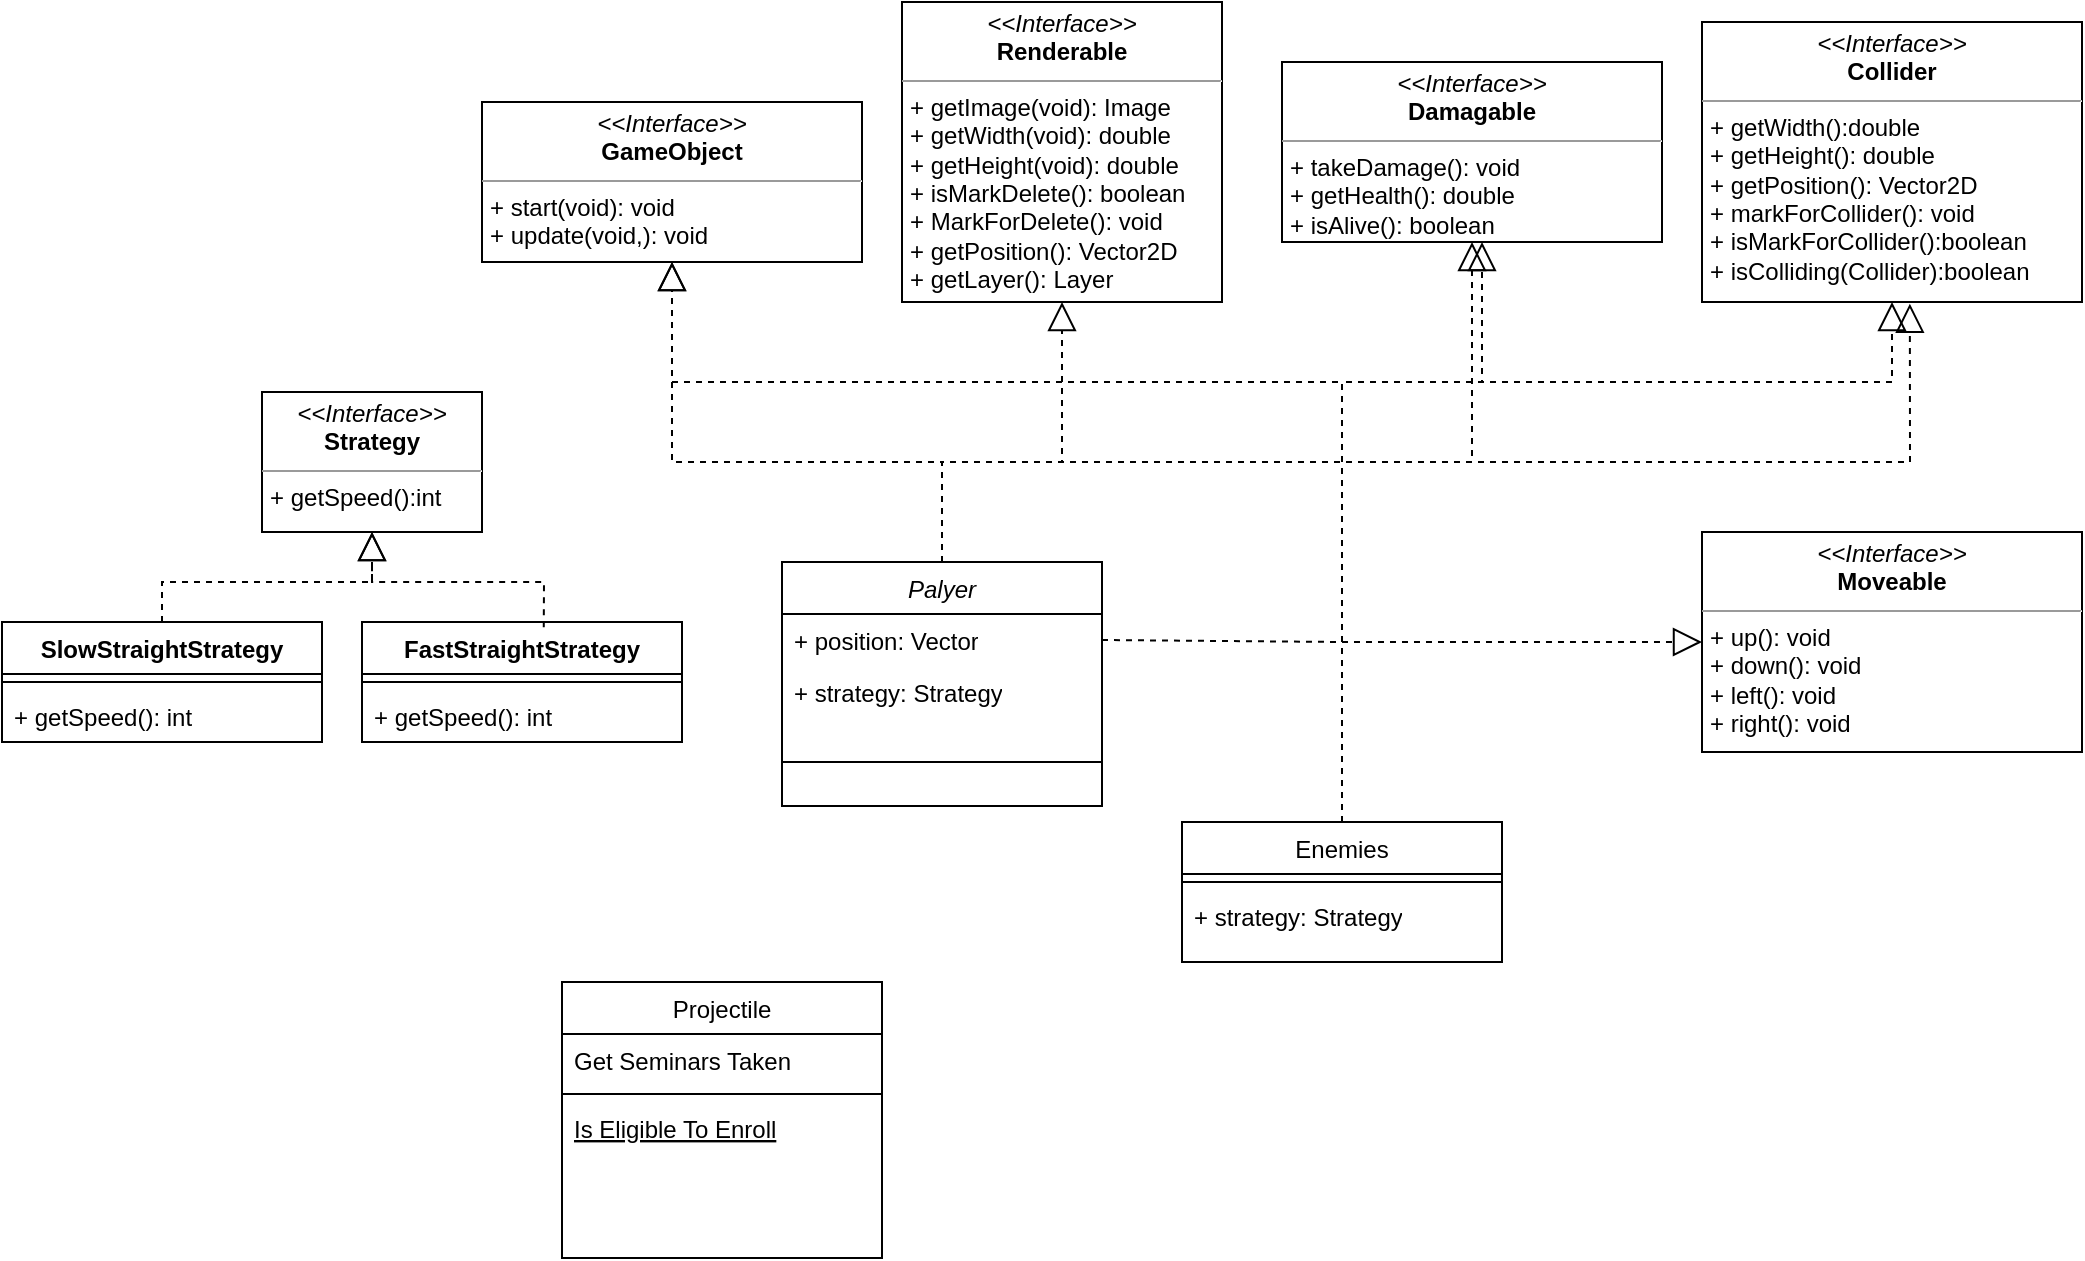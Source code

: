 <mxfile version="21.3.8" type="github">
  <diagram id="C5RBs43oDa-KdzZeNtuy" name="Page-1">
    <mxGraphModel dx="2044" dy="509" grid="1" gridSize="10" guides="1" tooltips="1" connect="1" arrows="1" fold="1" page="1" pageScale="1" pageWidth="827" pageHeight="1169" math="0" shadow="0">
      <root>
        <mxCell id="WIyWlLk6GJQsqaUBKTNV-0" />
        <mxCell id="WIyWlLk6GJQsqaUBKTNV-1" parent="WIyWlLk6GJQsqaUBKTNV-0" />
        <mxCell id="zkfFHV4jXpPFQw0GAbJ--0" value="Palyer" style="swimlane;fontStyle=2;align=center;verticalAlign=top;childLayout=stackLayout;horizontal=1;startSize=26;horizontalStack=0;resizeParent=1;resizeLast=0;collapsible=1;marginBottom=0;rounded=0;shadow=0;strokeWidth=1;" parent="WIyWlLk6GJQsqaUBKTNV-1" vertex="1">
          <mxGeometry x="200" y="280" width="160" height="122" as="geometry">
            <mxRectangle x="230" y="140" width="160" height="26" as="alternateBounds" />
          </mxGeometry>
        </mxCell>
        <mxCell id="wvUIx9EUSzUpLCrMTZV1-17" value="+ position: Vector" style="text;strokeColor=none;fillColor=none;align=left;verticalAlign=top;spacingLeft=4;spacingRight=4;overflow=hidden;rotatable=0;points=[[0,0.5],[1,0.5]];portConstraint=eastwest;whiteSpace=wrap;html=1;" vertex="1" parent="zkfFHV4jXpPFQw0GAbJ--0">
          <mxGeometry y="26" width="160" height="26" as="geometry" />
        </mxCell>
        <mxCell id="wvUIx9EUSzUpLCrMTZV1-38" value="+ strategy: Strategy" style="text;strokeColor=none;fillColor=none;align=left;verticalAlign=top;spacingLeft=4;spacingRight=4;overflow=hidden;rotatable=0;points=[[0,0.5],[1,0.5]];portConstraint=eastwest;whiteSpace=wrap;html=1;" vertex="1" parent="zkfFHV4jXpPFQw0GAbJ--0">
          <mxGeometry y="52" width="160" height="26" as="geometry" />
        </mxCell>
        <mxCell id="zkfFHV4jXpPFQw0GAbJ--4" value="" style="line;html=1;strokeWidth=1;align=left;verticalAlign=middle;spacingTop=-1;spacingLeft=3;spacingRight=3;rotatable=0;labelPosition=right;points=[];portConstraint=eastwest;" parent="zkfFHV4jXpPFQw0GAbJ--0" vertex="1">
          <mxGeometry y="78" width="160" height="44" as="geometry" />
        </mxCell>
        <mxCell id="zkfFHV4jXpPFQw0GAbJ--6" value="Projectile" style="swimlane;fontStyle=0;align=center;verticalAlign=top;childLayout=stackLayout;horizontal=1;startSize=26;horizontalStack=0;resizeParent=1;resizeLast=0;collapsible=1;marginBottom=0;rounded=0;shadow=0;strokeWidth=1;" parent="WIyWlLk6GJQsqaUBKTNV-1" vertex="1">
          <mxGeometry x="90" y="490" width="160" height="138" as="geometry">
            <mxRectangle x="130" y="380" width="160" height="26" as="alternateBounds" />
          </mxGeometry>
        </mxCell>
        <mxCell id="zkfFHV4jXpPFQw0GAbJ--11" value="Get Seminars Taken" style="text;align=left;verticalAlign=top;spacingLeft=4;spacingRight=4;overflow=hidden;rotatable=0;points=[[0,0.5],[1,0.5]];portConstraint=eastwest;" parent="zkfFHV4jXpPFQw0GAbJ--6" vertex="1">
          <mxGeometry y="26" width="160" height="26" as="geometry" />
        </mxCell>
        <mxCell id="zkfFHV4jXpPFQw0GAbJ--9" value="" style="line;html=1;strokeWidth=1;align=left;verticalAlign=middle;spacingTop=-1;spacingLeft=3;spacingRight=3;rotatable=0;labelPosition=right;points=[];portConstraint=eastwest;" parent="zkfFHV4jXpPFQw0GAbJ--6" vertex="1">
          <mxGeometry y="52" width="160" height="8" as="geometry" />
        </mxCell>
        <mxCell id="zkfFHV4jXpPFQw0GAbJ--10" value="Is Eligible To Enroll" style="text;align=left;verticalAlign=top;spacingLeft=4;spacingRight=4;overflow=hidden;rotatable=0;points=[[0,0.5],[1,0.5]];portConstraint=eastwest;fontStyle=4" parent="zkfFHV4jXpPFQw0GAbJ--6" vertex="1">
          <mxGeometry y="60" width="160" height="26" as="geometry" />
        </mxCell>
        <mxCell id="zkfFHV4jXpPFQw0GAbJ--13" value="Enemies" style="swimlane;fontStyle=0;align=center;verticalAlign=top;childLayout=stackLayout;horizontal=1;startSize=26;horizontalStack=0;resizeParent=1;resizeLast=0;collapsible=1;marginBottom=0;rounded=0;shadow=0;strokeWidth=1;" parent="WIyWlLk6GJQsqaUBKTNV-1" vertex="1">
          <mxGeometry x="400" y="410" width="160" height="70" as="geometry">
            <mxRectangle x="340" y="380" width="170" height="26" as="alternateBounds" />
          </mxGeometry>
        </mxCell>
        <mxCell id="zkfFHV4jXpPFQw0GAbJ--15" value="" style="line;html=1;strokeWidth=1;align=left;verticalAlign=middle;spacingTop=-1;spacingLeft=3;spacingRight=3;rotatable=0;labelPosition=right;points=[];portConstraint=eastwest;" parent="zkfFHV4jXpPFQw0GAbJ--13" vertex="1">
          <mxGeometry y="26" width="160" height="8" as="geometry" />
        </mxCell>
        <mxCell id="wvUIx9EUSzUpLCrMTZV1-39" value="+ strategy: Strategy" style="text;strokeColor=none;fillColor=none;align=left;verticalAlign=top;spacingLeft=4;spacingRight=4;overflow=hidden;rotatable=0;points=[[0,0.5],[1,0.5]];portConstraint=eastwest;whiteSpace=wrap;html=1;" vertex="1" parent="zkfFHV4jXpPFQw0GAbJ--13">
          <mxGeometry y="34" width="160" height="26" as="geometry" />
        </mxCell>
        <mxCell id="wvUIx9EUSzUpLCrMTZV1-3" value="&lt;p style=&quot;margin:0px;margin-top:4px;text-align:center;&quot;&gt;&lt;i&gt;&amp;lt;&amp;lt;Interface&amp;gt;&amp;gt;&lt;/i&gt;&lt;br&gt;&lt;b&gt;GameObject&lt;/b&gt;&lt;/p&gt;&lt;hr size=&quot;1&quot;&gt;&lt;p style=&quot;margin:0px;margin-left:4px;&quot;&gt;&lt;/p&gt;&lt;p style=&quot;margin:0px;margin-left:4px;&quot;&gt;+ start(void): void&lt;br&gt;+ update(void,): void&lt;/p&gt;" style="verticalAlign=top;align=left;overflow=fill;fontSize=12;fontFamily=Helvetica;html=1;whiteSpace=wrap;" vertex="1" parent="WIyWlLk6GJQsqaUBKTNV-1">
          <mxGeometry x="50" y="50" width="190" height="80" as="geometry" />
        </mxCell>
        <mxCell id="wvUIx9EUSzUpLCrMTZV1-4" value="&lt;p style=&quot;margin:0px;margin-top:4px;text-align:center;&quot;&gt;&lt;i&gt;&amp;lt;&amp;lt;Interface&amp;gt;&amp;gt;&lt;/i&gt;&lt;br&gt;&lt;b&gt;Renderable&lt;/b&gt;&lt;/p&gt;&lt;hr size=&quot;1&quot;&gt;&lt;p style=&quot;margin:0px;margin-left:4px;&quot;&gt;&lt;/p&gt;&lt;p style=&quot;margin:0px;margin-left:4px;&quot;&gt;+ getImage(void): Image&lt;br&gt;+ getWidth(void): double&lt;/p&gt;&lt;p style=&quot;margin:0px;margin-left:4px;&quot;&gt;+ getHeight(void): double&lt;/p&gt;&lt;p style=&quot;margin:0px;margin-left:4px;&quot;&gt;+ isMarkDelete(): boolean&lt;/p&gt;&lt;p style=&quot;margin:0px;margin-left:4px;&quot;&gt;+ MarkForDelete(): void&lt;/p&gt;&lt;p style=&quot;margin:0px;margin-left:4px;&quot;&gt;+ getPosition(): Vector2D&lt;/p&gt;&lt;p style=&quot;margin:0px;margin-left:4px;&quot;&gt;+ getLayer(): Layer&lt;/p&gt;" style="verticalAlign=top;align=left;overflow=fill;fontSize=12;fontFamily=Helvetica;html=1;whiteSpace=wrap;" vertex="1" parent="WIyWlLk6GJQsqaUBKTNV-1">
          <mxGeometry x="260" width="160" height="150" as="geometry" />
        </mxCell>
        <mxCell id="wvUIx9EUSzUpLCrMTZV1-6" value="&lt;p style=&quot;margin:0px;margin-top:4px;text-align:center;&quot;&gt;&lt;i&gt;&amp;lt;&amp;lt;Interface&amp;gt;&amp;gt;&lt;/i&gt;&lt;br&gt;&lt;b&gt;Moveable&lt;/b&gt;&lt;/p&gt;&lt;hr size=&quot;1&quot;&gt;&lt;p style=&quot;margin:0px;margin-left:4px;&quot;&gt;+ up(): void&lt;br&gt;+ down(): void&lt;/p&gt;&lt;p style=&quot;margin:0px;margin-left:4px;&quot;&gt;+ left(): void&lt;/p&gt;&lt;p style=&quot;margin:0px;margin-left:4px;&quot;&gt;+ right(): void&lt;/p&gt;" style="verticalAlign=top;align=left;overflow=fill;fontSize=12;fontFamily=Helvetica;html=1;whiteSpace=wrap;" vertex="1" parent="WIyWlLk6GJQsqaUBKTNV-1">
          <mxGeometry x="660" y="265" width="190" height="110" as="geometry" />
        </mxCell>
        <mxCell id="wvUIx9EUSzUpLCrMTZV1-7" value="&lt;p style=&quot;margin:0px;margin-top:4px;text-align:center;&quot;&gt;&lt;i&gt;&amp;lt;&amp;lt;Interface&amp;gt;&amp;gt;&lt;/i&gt;&lt;br&gt;&lt;b&gt;Collider&lt;/b&gt;&lt;/p&gt;&lt;hr size=&quot;1&quot;&gt;&lt;p style=&quot;margin:0px;margin-left:4px;&quot;&gt;+ getWidth():double&amp;nbsp;&lt;br&gt;+ getHeight(): double&lt;/p&gt;&lt;p style=&quot;margin:0px;margin-left:4px;&quot;&gt;+ getPosition(): Vector2D&lt;/p&gt;&lt;p style=&quot;margin:0px;margin-left:4px;&quot;&gt;+ markForCollider(): void&lt;/p&gt;&lt;p style=&quot;margin:0px;margin-left:4px;&quot;&gt;+ isMarkForCollider():boolean&lt;/p&gt;&lt;p style=&quot;margin:0px;margin-left:4px;&quot;&gt;+ isColliding(Collider):boolean&lt;/p&gt;" style="verticalAlign=top;align=left;overflow=fill;fontSize=12;fontFamily=Helvetica;html=1;whiteSpace=wrap;" vertex="1" parent="WIyWlLk6GJQsqaUBKTNV-1">
          <mxGeometry x="660" y="10" width="190" height="140" as="geometry" />
        </mxCell>
        <mxCell id="wvUIx9EUSzUpLCrMTZV1-9" value="" style="endArrow=block;dashed=1;endFill=0;endSize=12;html=1;rounded=0;exitX=0.5;exitY=0;exitDx=0;exitDy=0;entryX=0.5;entryY=1;entryDx=0;entryDy=0;" edge="1" parent="WIyWlLk6GJQsqaUBKTNV-1" source="zkfFHV4jXpPFQw0GAbJ--0" target="wvUIx9EUSzUpLCrMTZV1-3">
          <mxGeometry width="160" relative="1" as="geometry">
            <mxPoint x="330" y="220" as="sourcePoint" />
            <mxPoint x="490" y="220" as="targetPoint" />
            <Array as="points">
              <mxPoint x="280" y="230" />
              <mxPoint x="145" y="230" />
            </Array>
          </mxGeometry>
        </mxCell>
        <mxCell id="wvUIx9EUSzUpLCrMTZV1-11" value="" style="endArrow=block;dashed=1;endFill=0;endSize=12;html=1;rounded=0;exitX=0.5;exitY=0;exitDx=0;exitDy=0;entryX=0.5;entryY=1;entryDx=0;entryDy=0;" edge="1" parent="WIyWlLk6GJQsqaUBKTNV-1" source="zkfFHV4jXpPFQw0GAbJ--0" target="wvUIx9EUSzUpLCrMTZV1-4">
          <mxGeometry width="160" relative="1" as="geometry">
            <mxPoint x="290" y="250" as="sourcePoint" />
            <mxPoint x="155" y="130" as="targetPoint" />
            <Array as="points">
              <mxPoint x="280" y="230" />
              <mxPoint x="340" y="230" />
            </Array>
          </mxGeometry>
        </mxCell>
        <mxCell id="wvUIx9EUSzUpLCrMTZV1-12" value="&lt;p style=&quot;margin:0px;margin-top:4px;text-align:center;&quot;&gt;&lt;i&gt;&amp;lt;&amp;lt;Interface&amp;gt;&amp;gt;&lt;/i&gt;&lt;br&gt;&lt;b&gt;Damagable&lt;/b&gt;&lt;/p&gt;&lt;hr size=&quot;1&quot;&gt;&lt;p style=&quot;margin:0px;margin-left:4px;&quot;&gt;+ takeDamage(): void&lt;br&gt;+ getHealth(): double&lt;/p&gt;&lt;p style=&quot;margin:0px;margin-left:4px;&quot;&gt;+ isAlive(): boolean&lt;/p&gt;" style="verticalAlign=top;align=left;overflow=fill;fontSize=12;fontFamily=Helvetica;html=1;whiteSpace=wrap;" vertex="1" parent="WIyWlLk6GJQsqaUBKTNV-1">
          <mxGeometry x="450" y="30" width="190" height="90" as="geometry" />
        </mxCell>
        <mxCell id="wvUIx9EUSzUpLCrMTZV1-13" value="" style="endArrow=block;dashed=1;endFill=0;endSize=12;html=1;rounded=0;entryX=0.5;entryY=1;entryDx=0;entryDy=0;" edge="1" parent="WIyWlLk6GJQsqaUBKTNV-1" target="wvUIx9EUSzUpLCrMTZV1-12">
          <mxGeometry width="160" relative="1" as="geometry">
            <mxPoint x="280" y="280" as="sourcePoint" />
            <mxPoint x="375" y="180" as="targetPoint" />
            <Array as="points">
              <mxPoint x="280" y="230" />
              <mxPoint x="375" y="230" />
              <mxPoint x="545" y="230" />
            </Array>
          </mxGeometry>
        </mxCell>
        <mxCell id="wvUIx9EUSzUpLCrMTZV1-14" value="" style="endArrow=block;dashed=1;endFill=0;endSize=12;html=1;rounded=0;entryX=0;entryY=0.5;entryDx=0;entryDy=0;exitX=1;exitY=0.5;exitDx=0;exitDy=0;" edge="1" parent="WIyWlLk6GJQsqaUBKTNV-1" source="wvUIx9EUSzUpLCrMTZV1-17" target="wvUIx9EUSzUpLCrMTZV1-6">
          <mxGeometry width="160" relative="1" as="geometry">
            <mxPoint x="290" y="290" as="sourcePoint" />
            <mxPoint x="555" y="130" as="targetPoint" />
            <Array as="points">
              <mxPoint x="480" y="320" />
            </Array>
          </mxGeometry>
        </mxCell>
        <mxCell id="wvUIx9EUSzUpLCrMTZV1-16" value="" style="endArrow=block;dashed=1;endFill=0;endSize=12;html=1;rounded=0;entryX=0.547;entryY=1.006;entryDx=0;entryDy=0;exitX=0.5;exitY=0;exitDx=0;exitDy=0;entryPerimeter=0;" edge="1" parent="WIyWlLk6GJQsqaUBKTNV-1" source="zkfFHV4jXpPFQw0GAbJ--0" target="wvUIx9EUSzUpLCrMTZV1-7">
          <mxGeometry width="160" relative="1" as="geometry">
            <mxPoint x="370" y="330" as="sourcePoint" />
            <mxPoint x="670" y="330" as="targetPoint" />
            <Array as="points">
              <mxPoint x="280" y="230" />
              <mxPoint x="530" y="230" />
              <mxPoint x="764" y="230" />
            </Array>
          </mxGeometry>
        </mxCell>
        <mxCell id="wvUIx9EUSzUpLCrMTZV1-18" value="&lt;p style=&quot;margin:0px;margin-top:4px;text-align:center;&quot;&gt;&lt;i&gt;&amp;lt;&amp;lt;Interface&amp;gt;&amp;gt;&lt;/i&gt;&lt;br&gt;&lt;b&gt;Strategy&lt;/b&gt;&lt;/p&gt;&lt;hr size=&quot;1&quot;&gt;&lt;p style=&quot;margin:0px;margin-left:4px;&quot;&gt;+ getSpeed():int&lt;br&gt;&lt;/p&gt;" style="verticalAlign=top;align=left;overflow=fill;fontSize=12;fontFamily=Helvetica;html=1;whiteSpace=wrap;" vertex="1" parent="WIyWlLk6GJQsqaUBKTNV-1">
          <mxGeometry x="-60" y="195" width="110" height="70" as="geometry" />
        </mxCell>
        <mxCell id="wvUIx9EUSzUpLCrMTZV1-19" value="SlowStraightStrategy" style="swimlane;fontStyle=1;align=center;verticalAlign=top;childLayout=stackLayout;horizontal=1;startSize=26;horizontalStack=0;resizeParent=1;resizeParentMax=0;resizeLast=0;collapsible=1;marginBottom=0;whiteSpace=wrap;html=1;" vertex="1" parent="WIyWlLk6GJQsqaUBKTNV-1">
          <mxGeometry x="-190" y="310" width="160" height="60" as="geometry" />
        </mxCell>
        <mxCell id="wvUIx9EUSzUpLCrMTZV1-21" value="" style="line;strokeWidth=1;fillColor=none;align=left;verticalAlign=middle;spacingTop=-1;spacingLeft=3;spacingRight=3;rotatable=0;labelPosition=right;points=[];portConstraint=eastwest;strokeColor=inherit;" vertex="1" parent="wvUIx9EUSzUpLCrMTZV1-19">
          <mxGeometry y="26" width="160" height="8" as="geometry" />
        </mxCell>
        <mxCell id="wvUIx9EUSzUpLCrMTZV1-22" value="+ getSpeed(): int" style="text;strokeColor=none;fillColor=none;align=left;verticalAlign=top;spacingLeft=4;spacingRight=4;overflow=hidden;rotatable=0;points=[[0,0.5],[1,0.5]];portConstraint=eastwest;whiteSpace=wrap;html=1;" vertex="1" parent="wvUIx9EUSzUpLCrMTZV1-19">
          <mxGeometry y="34" width="160" height="26" as="geometry" />
        </mxCell>
        <mxCell id="wvUIx9EUSzUpLCrMTZV1-23" value="" style="endArrow=block;dashed=1;endFill=0;endSize=12;html=1;rounded=0;exitX=0.5;exitY=0;exitDx=0;exitDy=0;entryX=0.5;entryY=1;entryDx=0;entryDy=0;" edge="1" parent="WIyWlLk6GJQsqaUBKTNV-1" source="wvUIx9EUSzUpLCrMTZV1-19" target="wvUIx9EUSzUpLCrMTZV1-18">
          <mxGeometry width="160" relative="1" as="geometry">
            <mxPoint x="290" y="290" as="sourcePoint" />
            <mxPoint x="155" y="140" as="targetPoint" />
            <Array as="points">
              <mxPoint x="-110" y="290" />
              <mxPoint x="-5" y="290" />
            </Array>
          </mxGeometry>
        </mxCell>
        <mxCell id="wvUIx9EUSzUpLCrMTZV1-24" value="FastStraightStrategy" style="swimlane;fontStyle=1;align=center;verticalAlign=top;childLayout=stackLayout;horizontal=1;startSize=26;horizontalStack=0;resizeParent=1;resizeParentMax=0;resizeLast=0;collapsible=1;marginBottom=0;whiteSpace=wrap;html=1;" vertex="1" parent="WIyWlLk6GJQsqaUBKTNV-1">
          <mxGeometry x="-10" y="310" width="160" height="60" as="geometry" />
        </mxCell>
        <mxCell id="wvUIx9EUSzUpLCrMTZV1-25" value="" style="line;strokeWidth=1;fillColor=none;align=left;verticalAlign=middle;spacingTop=-1;spacingLeft=3;spacingRight=3;rotatable=0;labelPosition=right;points=[];portConstraint=eastwest;strokeColor=inherit;" vertex="1" parent="wvUIx9EUSzUpLCrMTZV1-24">
          <mxGeometry y="26" width="160" height="8" as="geometry" />
        </mxCell>
        <mxCell id="wvUIx9EUSzUpLCrMTZV1-26" value="+ getSpeed(): int" style="text;strokeColor=none;fillColor=none;align=left;verticalAlign=top;spacingLeft=4;spacingRight=4;overflow=hidden;rotatable=0;points=[[0,0.5],[1,0.5]];portConstraint=eastwest;whiteSpace=wrap;html=1;" vertex="1" parent="wvUIx9EUSzUpLCrMTZV1-24">
          <mxGeometry y="34" width="160" height="26" as="geometry" />
        </mxCell>
        <mxCell id="wvUIx9EUSzUpLCrMTZV1-28" value="" style="endArrow=block;dashed=1;endFill=0;endSize=12;html=1;rounded=0;exitX=0.568;exitY=0.043;exitDx=0;exitDy=0;exitPerimeter=0;entryX=0.5;entryY=1;entryDx=0;entryDy=0;" edge="1" parent="WIyWlLk6GJQsqaUBKTNV-1" source="wvUIx9EUSzUpLCrMTZV1-24" target="wvUIx9EUSzUpLCrMTZV1-18">
          <mxGeometry width="160" relative="1" as="geometry">
            <mxPoint x="-100" y="320" as="sourcePoint" />
            <mxPoint x="110" y="210" as="targetPoint" />
            <Array as="points">
              <mxPoint x="81" y="290" />
              <mxPoint x="-5" y="290" />
            </Array>
          </mxGeometry>
        </mxCell>
        <mxCell id="wvUIx9EUSzUpLCrMTZV1-35" value="" style="endArrow=block;dashed=1;endFill=0;endSize=12;html=1;rounded=0;exitX=0.5;exitY=0;exitDx=0;exitDy=0;entryX=0.5;entryY=1;entryDx=0;entryDy=0;" edge="1" parent="WIyWlLk6GJQsqaUBKTNV-1" source="zkfFHV4jXpPFQw0GAbJ--13" target="wvUIx9EUSzUpLCrMTZV1-3">
          <mxGeometry width="160" relative="1" as="geometry">
            <mxPoint x="330" y="220" as="sourcePoint" />
            <mxPoint x="490" y="220" as="targetPoint" />
            <Array as="points">
              <mxPoint x="480" y="190" />
              <mxPoint x="145" y="190" />
            </Array>
          </mxGeometry>
        </mxCell>
        <mxCell id="wvUIx9EUSzUpLCrMTZV1-36" value="" style="endArrow=block;dashed=1;endFill=0;endSize=12;html=1;rounded=0;exitX=0.5;exitY=0;exitDx=0;exitDy=0;" edge="1" parent="WIyWlLk6GJQsqaUBKTNV-1" source="zkfFHV4jXpPFQw0GAbJ--13">
          <mxGeometry width="160" relative="1" as="geometry">
            <mxPoint x="330" y="220" as="sourcePoint" />
            <mxPoint x="550" y="120" as="targetPoint" />
            <Array as="points">
              <mxPoint x="480" y="190" />
              <mxPoint x="550" y="190" />
            </Array>
          </mxGeometry>
        </mxCell>
        <mxCell id="wvUIx9EUSzUpLCrMTZV1-37" value="" style="endArrow=block;dashed=1;endFill=0;endSize=12;html=1;rounded=0;exitX=0.5;exitY=0;exitDx=0;exitDy=0;entryX=0.5;entryY=1;entryDx=0;entryDy=0;" edge="1" parent="WIyWlLk6GJQsqaUBKTNV-1" source="zkfFHV4jXpPFQw0GAbJ--13" target="wvUIx9EUSzUpLCrMTZV1-7">
          <mxGeometry width="160" relative="1" as="geometry">
            <mxPoint x="330" y="220" as="sourcePoint" />
            <mxPoint x="490" y="220" as="targetPoint" />
            <Array as="points">
              <mxPoint x="480" y="190" />
              <mxPoint x="755" y="190" />
            </Array>
          </mxGeometry>
        </mxCell>
      </root>
    </mxGraphModel>
  </diagram>
</mxfile>
